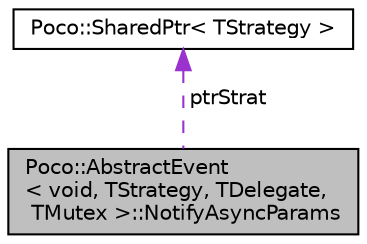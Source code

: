 digraph "Poco::AbstractEvent&lt; void, TStrategy, TDelegate, TMutex &gt;::NotifyAsyncParams"
{
 // LATEX_PDF_SIZE
  edge [fontname="Helvetica",fontsize="10",labelfontname="Helvetica",labelfontsize="10"];
  node [fontname="Helvetica",fontsize="10",shape=record];
  Node1 [label="Poco::AbstractEvent\l\< void, TStrategy, TDelegate,\l TMutex \>::NotifyAsyncParams",height=0.2,width=0.4,color="black", fillcolor="grey75", style="filled", fontcolor="black",tooltip=" "];
  Node2 -> Node1 [dir="back",color="darkorchid3",fontsize="10",style="dashed",label=" ptrStrat" ,fontname="Helvetica"];
  Node2 [label="Poco::SharedPtr\< TStrategy \>",height=0.2,width=0.4,color="black", fillcolor="white", style="filled",URL="$classPoco_1_1SharedPtr.html",tooltip=" "];
}
